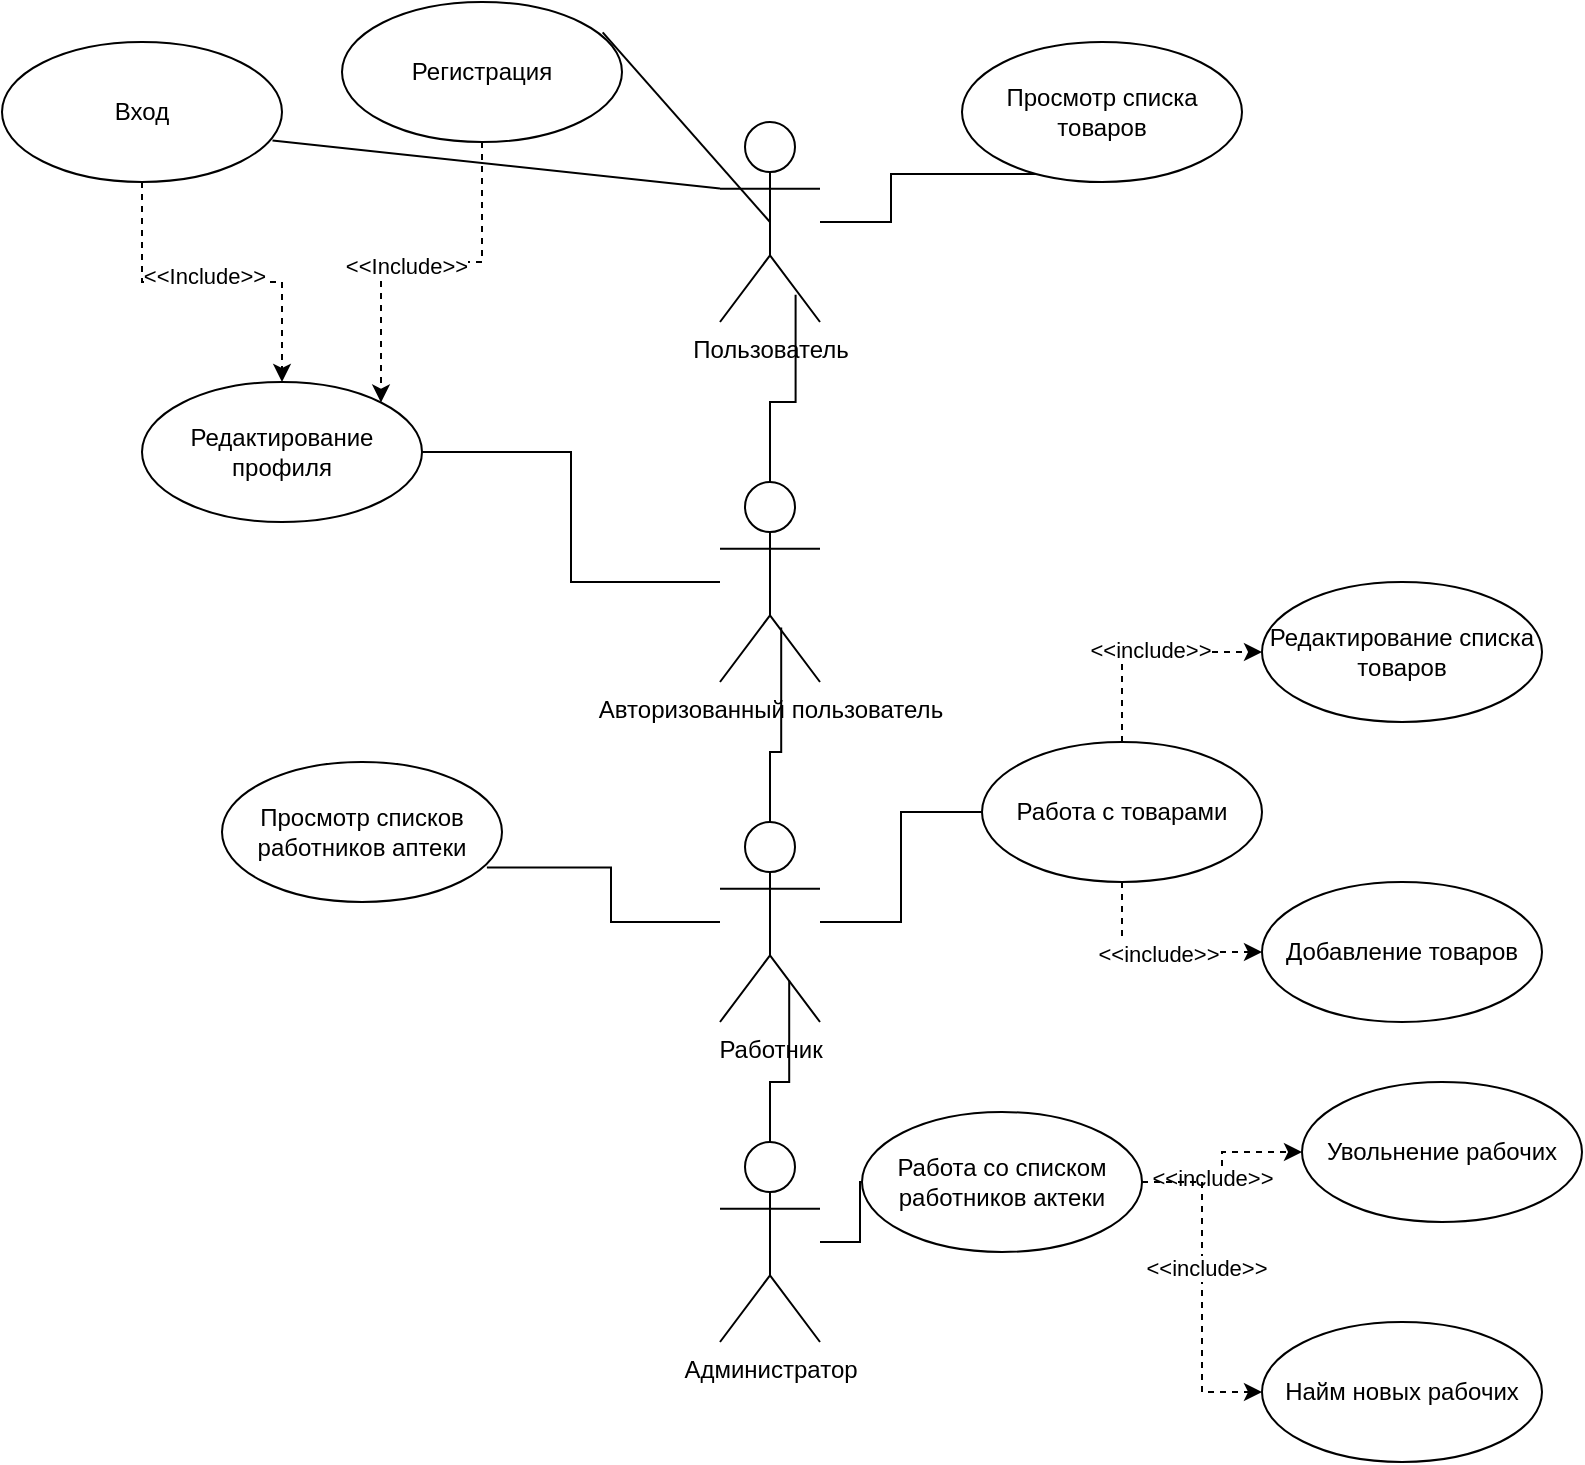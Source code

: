 <mxfile version="21.7.2" type="github">
  <diagram name="Страница — 1" id="daWzLAzs2MJCEnYvFwvm">
    <mxGraphModel dx="1050" dy="583" grid="1" gridSize="10" guides="1" tooltips="1" connect="1" arrows="1" fold="1" page="1" pageScale="1" pageWidth="827" pageHeight="1169" math="0" shadow="0">
      <root>
        <mxCell id="0" />
        <mxCell id="1" parent="0" />
        <mxCell id="2Iq8jJ1qdcoxfbiz2gtD-12" style="edgeStyle=orthogonalEdgeStyle;rounded=0;orthogonalLoop=1;jettySize=auto;html=1;entryX=0.674;entryY=0.943;entryDx=0;entryDy=0;entryPerimeter=0;endArrow=none;endFill=0;" edge="1" parent="1" source="2Iq8jJ1qdcoxfbiz2gtD-1" target="2Iq8jJ1qdcoxfbiz2gtD-11">
          <mxGeometry relative="1" as="geometry" />
        </mxCell>
        <mxCell id="2Iq8jJ1qdcoxfbiz2gtD-1" value="Пользователь" style="shape=umlActor;verticalLabelPosition=bottom;verticalAlign=top;html=1;" vertex="1" parent="1">
          <mxGeometry x="389" y="90" width="50" height="100" as="geometry" />
        </mxCell>
        <mxCell id="2Iq8jJ1qdcoxfbiz2gtD-47" style="edgeStyle=orthogonalEdgeStyle;rounded=0;orthogonalLoop=1;jettySize=auto;html=1;dashed=1;" edge="1" parent="1" source="2Iq8jJ1qdcoxfbiz2gtD-2" target="2Iq8jJ1qdcoxfbiz2gtD-7">
          <mxGeometry relative="1" as="geometry" />
        </mxCell>
        <mxCell id="2Iq8jJ1qdcoxfbiz2gtD-50" value="&amp;lt;&amp;lt;Include&amp;gt;&amp;gt;" style="edgeLabel;html=1;align=center;verticalAlign=middle;resizable=0;points=[];" vertex="1" connectable="0" parent="2Iq8jJ1qdcoxfbiz2gtD-47">
          <mxGeometry x="-0.052" y="3" relative="1" as="geometry">
            <mxPoint as="offset" />
          </mxGeometry>
        </mxCell>
        <mxCell id="2Iq8jJ1qdcoxfbiz2gtD-2" value="Вход" style="ellipse;whiteSpace=wrap;html=1;" vertex="1" parent="1">
          <mxGeometry x="30" y="50" width="140" height="70" as="geometry" />
        </mxCell>
        <mxCell id="2Iq8jJ1qdcoxfbiz2gtD-48" style="edgeStyle=orthogonalEdgeStyle;rounded=0;orthogonalLoop=1;jettySize=auto;html=1;entryX=1;entryY=0;entryDx=0;entryDy=0;dashed=1;" edge="1" parent="1" source="2Iq8jJ1qdcoxfbiz2gtD-3" target="2Iq8jJ1qdcoxfbiz2gtD-7">
          <mxGeometry relative="1" as="geometry" />
        </mxCell>
        <mxCell id="2Iq8jJ1qdcoxfbiz2gtD-49" value="&amp;lt;&amp;lt;Include&amp;gt;&amp;gt;" style="edgeLabel;html=1;align=center;verticalAlign=middle;resizable=0;points=[];" vertex="1" connectable="0" parent="2Iq8jJ1qdcoxfbiz2gtD-48">
          <mxGeometry x="0.089" y="2" relative="1" as="geometry">
            <mxPoint as="offset" />
          </mxGeometry>
        </mxCell>
        <mxCell id="2Iq8jJ1qdcoxfbiz2gtD-3" value="Регистрация" style="ellipse;whiteSpace=wrap;html=1;" vertex="1" parent="1">
          <mxGeometry x="200" y="30" width="140" height="70" as="geometry" />
        </mxCell>
        <mxCell id="2Iq8jJ1qdcoxfbiz2gtD-5" value="" style="endArrow=none;html=1;rounded=0;exitX=0.966;exitY=0.703;exitDx=0;exitDy=0;exitPerimeter=0;entryX=0;entryY=0.333;entryDx=0;entryDy=0;entryPerimeter=0;" edge="1" parent="1" source="2Iq8jJ1qdcoxfbiz2gtD-2" target="2Iq8jJ1qdcoxfbiz2gtD-1">
          <mxGeometry width="50" height="50" relative="1" as="geometry">
            <mxPoint x="390" y="330" as="sourcePoint" />
            <mxPoint x="440" y="280" as="targetPoint" />
          </mxGeometry>
        </mxCell>
        <mxCell id="2Iq8jJ1qdcoxfbiz2gtD-6" value="" style="endArrow=none;html=1;rounded=0;exitX=0.931;exitY=0.217;exitDx=0;exitDy=0;exitPerimeter=0;entryX=0.5;entryY=0.5;entryDx=0;entryDy=0;entryPerimeter=0;" edge="1" parent="1" source="2Iq8jJ1qdcoxfbiz2gtD-3" target="2Iq8jJ1qdcoxfbiz2gtD-1">
          <mxGeometry width="50" height="50" relative="1" as="geometry">
            <mxPoint x="245" y="139" as="sourcePoint" />
            <mxPoint x="399" y="233" as="targetPoint" />
          </mxGeometry>
        </mxCell>
        <mxCell id="2Iq8jJ1qdcoxfbiz2gtD-7" value="Редактирование профиля" style="ellipse;whiteSpace=wrap;html=1;" vertex="1" parent="1">
          <mxGeometry x="100" y="220" width="140" height="70" as="geometry" />
        </mxCell>
        <mxCell id="2Iq8jJ1qdcoxfbiz2gtD-19" style="edgeStyle=orthogonalEdgeStyle;rounded=0;orthogonalLoop=1;jettySize=auto;html=1;entryX=0.612;entryY=0.728;entryDx=0;entryDy=0;entryPerimeter=0;endArrow=none;endFill=0;" edge="1" parent="1" source="2Iq8jJ1qdcoxfbiz2gtD-10" target="2Iq8jJ1qdcoxfbiz2gtD-18">
          <mxGeometry relative="1" as="geometry" />
        </mxCell>
        <mxCell id="2Iq8jJ1qdcoxfbiz2gtD-28" style="edgeStyle=orthogonalEdgeStyle;rounded=0;orthogonalLoop=1;jettySize=auto;html=1;entryX=0.946;entryY=0.754;entryDx=0;entryDy=0;entryPerimeter=0;endArrow=none;endFill=0;" edge="1" parent="1" source="2Iq8jJ1qdcoxfbiz2gtD-10" target="2Iq8jJ1qdcoxfbiz2gtD-27">
          <mxGeometry relative="1" as="geometry" />
        </mxCell>
        <mxCell id="2Iq8jJ1qdcoxfbiz2gtD-30" style="edgeStyle=orthogonalEdgeStyle;rounded=0;orthogonalLoop=1;jettySize=auto;html=1;endArrow=none;endFill=0;" edge="1" parent="1" source="2Iq8jJ1qdcoxfbiz2gtD-10" target="2Iq8jJ1qdcoxfbiz2gtD-29">
          <mxGeometry relative="1" as="geometry" />
        </mxCell>
        <mxCell id="2Iq8jJ1qdcoxfbiz2gtD-10" value="Работник" style="shape=umlActor;verticalLabelPosition=bottom;verticalAlign=top;html=1;" vertex="1" parent="1">
          <mxGeometry x="389" y="440" width="50" height="100" as="geometry" />
        </mxCell>
        <mxCell id="2Iq8jJ1qdcoxfbiz2gtD-11" value="Просмотр списка товаров" style="ellipse;whiteSpace=wrap;html=1;" vertex="1" parent="1">
          <mxGeometry x="510" y="50" width="140" height="70" as="geometry" />
        </mxCell>
        <mxCell id="2Iq8jJ1qdcoxfbiz2gtD-17" style="edgeStyle=orthogonalEdgeStyle;rounded=0;orthogonalLoop=1;jettySize=auto;html=1;entryX=0.692;entryY=0.792;entryDx=0;entryDy=0;entryPerimeter=0;endArrow=none;endFill=0;" edge="1" parent="1" source="2Iq8jJ1qdcoxfbiz2gtD-16" target="2Iq8jJ1qdcoxfbiz2gtD-10">
          <mxGeometry relative="1" as="geometry" />
        </mxCell>
        <mxCell id="2Iq8jJ1qdcoxfbiz2gtD-39" style="edgeStyle=orthogonalEdgeStyle;rounded=0;orthogonalLoop=1;jettySize=auto;html=1;endArrow=none;endFill=0;" edge="1" parent="1" source="2Iq8jJ1qdcoxfbiz2gtD-16" target="2Iq8jJ1qdcoxfbiz2gtD-38">
          <mxGeometry relative="1" as="geometry" />
        </mxCell>
        <mxCell id="2Iq8jJ1qdcoxfbiz2gtD-16" value="Администратор" style="shape=umlActor;verticalLabelPosition=bottom;verticalAlign=top;html=1;" vertex="1" parent="1">
          <mxGeometry x="389" y="600" width="50" height="100" as="geometry" />
        </mxCell>
        <mxCell id="2Iq8jJ1qdcoxfbiz2gtD-20" style="edgeStyle=orthogonalEdgeStyle;rounded=0;orthogonalLoop=1;jettySize=auto;html=1;entryX=0.756;entryY=0.864;entryDx=0;entryDy=0;entryPerimeter=0;endArrow=none;endFill=0;" edge="1" parent="1" source="2Iq8jJ1qdcoxfbiz2gtD-18" target="2Iq8jJ1qdcoxfbiz2gtD-1">
          <mxGeometry relative="1" as="geometry" />
        </mxCell>
        <mxCell id="2Iq8jJ1qdcoxfbiz2gtD-21" style="edgeStyle=orthogonalEdgeStyle;rounded=0;orthogonalLoop=1;jettySize=auto;html=1;endArrow=none;endFill=0;" edge="1" parent="1" source="2Iq8jJ1qdcoxfbiz2gtD-18" target="2Iq8jJ1qdcoxfbiz2gtD-7">
          <mxGeometry relative="1" as="geometry" />
        </mxCell>
        <mxCell id="2Iq8jJ1qdcoxfbiz2gtD-18" value="Авторизованный пользователь" style="shape=umlActor;verticalLabelPosition=bottom;verticalAlign=top;html=1;" vertex="1" parent="1">
          <mxGeometry x="389" y="270" width="50" height="100" as="geometry" />
        </mxCell>
        <mxCell id="2Iq8jJ1qdcoxfbiz2gtD-27" value="Просмотр списков работников аптеки" style="ellipse;whiteSpace=wrap;html=1;" vertex="1" parent="1">
          <mxGeometry x="140" y="410" width="140" height="70" as="geometry" />
        </mxCell>
        <mxCell id="2Iq8jJ1qdcoxfbiz2gtD-34" style="edgeStyle=orthogonalEdgeStyle;rounded=0;orthogonalLoop=1;jettySize=auto;html=1;entryX=0;entryY=0.5;entryDx=0;entryDy=0;endArrow=classic;endFill=1;dashed=1;" edge="1" parent="1" source="2Iq8jJ1qdcoxfbiz2gtD-29" target="2Iq8jJ1qdcoxfbiz2gtD-32">
          <mxGeometry relative="1" as="geometry" />
        </mxCell>
        <mxCell id="2Iq8jJ1qdcoxfbiz2gtD-36" value="&amp;lt;&amp;lt;include&amp;gt;&amp;gt;" style="edgeLabel;html=1;align=center;verticalAlign=middle;resizable=0;points=[];" vertex="1" connectable="0" parent="2Iq8jJ1qdcoxfbiz2gtD-34">
          <mxGeometry x="0.002" y="-1" relative="1" as="geometry">
            <mxPoint as="offset" />
          </mxGeometry>
        </mxCell>
        <mxCell id="2Iq8jJ1qdcoxfbiz2gtD-35" style="edgeStyle=orthogonalEdgeStyle;rounded=0;orthogonalLoop=1;jettySize=auto;html=1;entryX=0;entryY=0.5;entryDx=0;entryDy=0;endArrow=classic;endFill=1;dashed=1;" edge="1" parent="1" source="2Iq8jJ1qdcoxfbiz2gtD-29" target="2Iq8jJ1qdcoxfbiz2gtD-31">
          <mxGeometry relative="1" as="geometry" />
        </mxCell>
        <mxCell id="2Iq8jJ1qdcoxfbiz2gtD-37" value="&amp;lt;&amp;lt;include&amp;gt;&amp;gt;" style="edgeLabel;html=1;align=center;verticalAlign=middle;resizable=0;points=[];" vertex="1" connectable="0" parent="2Iq8jJ1qdcoxfbiz2gtD-35">
          <mxGeometry x="0.019" y="1" relative="1" as="geometry">
            <mxPoint as="offset" />
          </mxGeometry>
        </mxCell>
        <mxCell id="2Iq8jJ1qdcoxfbiz2gtD-29" value="Работа с товарами" style="ellipse;whiteSpace=wrap;html=1;" vertex="1" parent="1">
          <mxGeometry x="520" y="400" width="140" height="70" as="geometry" />
        </mxCell>
        <mxCell id="2Iq8jJ1qdcoxfbiz2gtD-31" value="Редактирование списка товаров" style="ellipse;whiteSpace=wrap;html=1;" vertex="1" parent="1">
          <mxGeometry x="660" y="320" width="140" height="70" as="geometry" />
        </mxCell>
        <mxCell id="2Iq8jJ1qdcoxfbiz2gtD-32" value="Добавление товаров" style="ellipse;whiteSpace=wrap;html=1;" vertex="1" parent="1">
          <mxGeometry x="660" y="470" width="140" height="70" as="geometry" />
        </mxCell>
        <mxCell id="2Iq8jJ1qdcoxfbiz2gtD-42" style="edgeStyle=orthogonalEdgeStyle;rounded=0;orthogonalLoop=1;jettySize=auto;html=1;entryX=0;entryY=0.5;entryDx=0;entryDy=0;endArrow=classic;endFill=1;dashed=1;" edge="1" parent="1" source="2Iq8jJ1qdcoxfbiz2gtD-38" target="2Iq8jJ1qdcoxfbiz2gtD-40">
          <mxGeometry relative="1" as="geometry" />
        </mxCell>
        <mxCell id="2Iq8jJ1qdcoxfbiz2gtD-43" value="&amp;lt;&amp;lt;include&amp;gt;&amp;gt;" style="edgeLabel;html=1;align=center;verticalAlign=middle;resizable=0;points=[];" vertex="1" connectable="0" parent="2Iq8jJ1qdcoxfbiz2gtD-42">
          <mxGeometry x="-0.272" y="2" relative="1" as="geometry">
            <mxPoint as="offset" />
          </mxGeometry>
        </mxCell>
        <mxCell id="2Iq8jJ1qdcoxfbiz2gtD-44" style="edgeStyle=orthogonalEdgeStyle;rounded=0;orthogonalLoop=1;jettySize=auto;html=1;entryX=0;entryY=0.5;entryDx=0;entryDy=0;dashed=1;endArrow=classic;endFill=1;" edge="1" parent="1" source="2Iq8jJ1qdcoxfbiz2gtD-38" target="2Iq8jJ1qdcoxfbiz2gtD-41">
          <mxGeometry relative="1" as="geometry" />
        </mxCell>
        <mxCell id="2Iq8jJ1qdcoxfbiz2gtD-46" value="&amp;lt;&amp;lt;include&amp;gt;&amp;gt;" style="edgeLabel;html=1;align=center;verticalAlign=middle;resizable=0;points=[];" vertex="1" connectable="0" parent="2Iq8jJ1qdcoxfbiz2gtD-44">
          <mxGeometry x="-0.115" y="2" relative="1" as="geometry">
            <mxPoint as="offset" />
          </mxGeometry>
        </mxCell>
        <mxCell id="2Iq8jJ1qdcoxfbiz2gtD-38" value="Работа со списком работников актеки" style="ellipse;whiteSpace=wrap;html=1;" vertex="1" parent="1">
          <mxGeometry x="460" y="585" width="140" height="70" as="geometry" />
        </mxCell>
        <mxCell id="2Iq8jJ1qdcoxfbiz2gtD-40" value="Увольнение рабочих" style="ellipse;whiteSpace=wrap;html=1;" vertex="1" parent="1">
          <mxGeometry x="680" y="570" width="140" height="70" as="geometry" />
        </mxCell>
        <mxCell id="2Iq8jJ1qdcoxfbiz2gtD-41" value="Найм новых рабочих" style="ellipse;whiteSpace=wrap;html=1;" vertex="1" parent="1">
          <mxGeometry x="660" y="690" width="140" height="70" as="geometry" />
        </mxCell>
      </root>
    </mxGraphModel>
  </diagram>
</mxfile>
